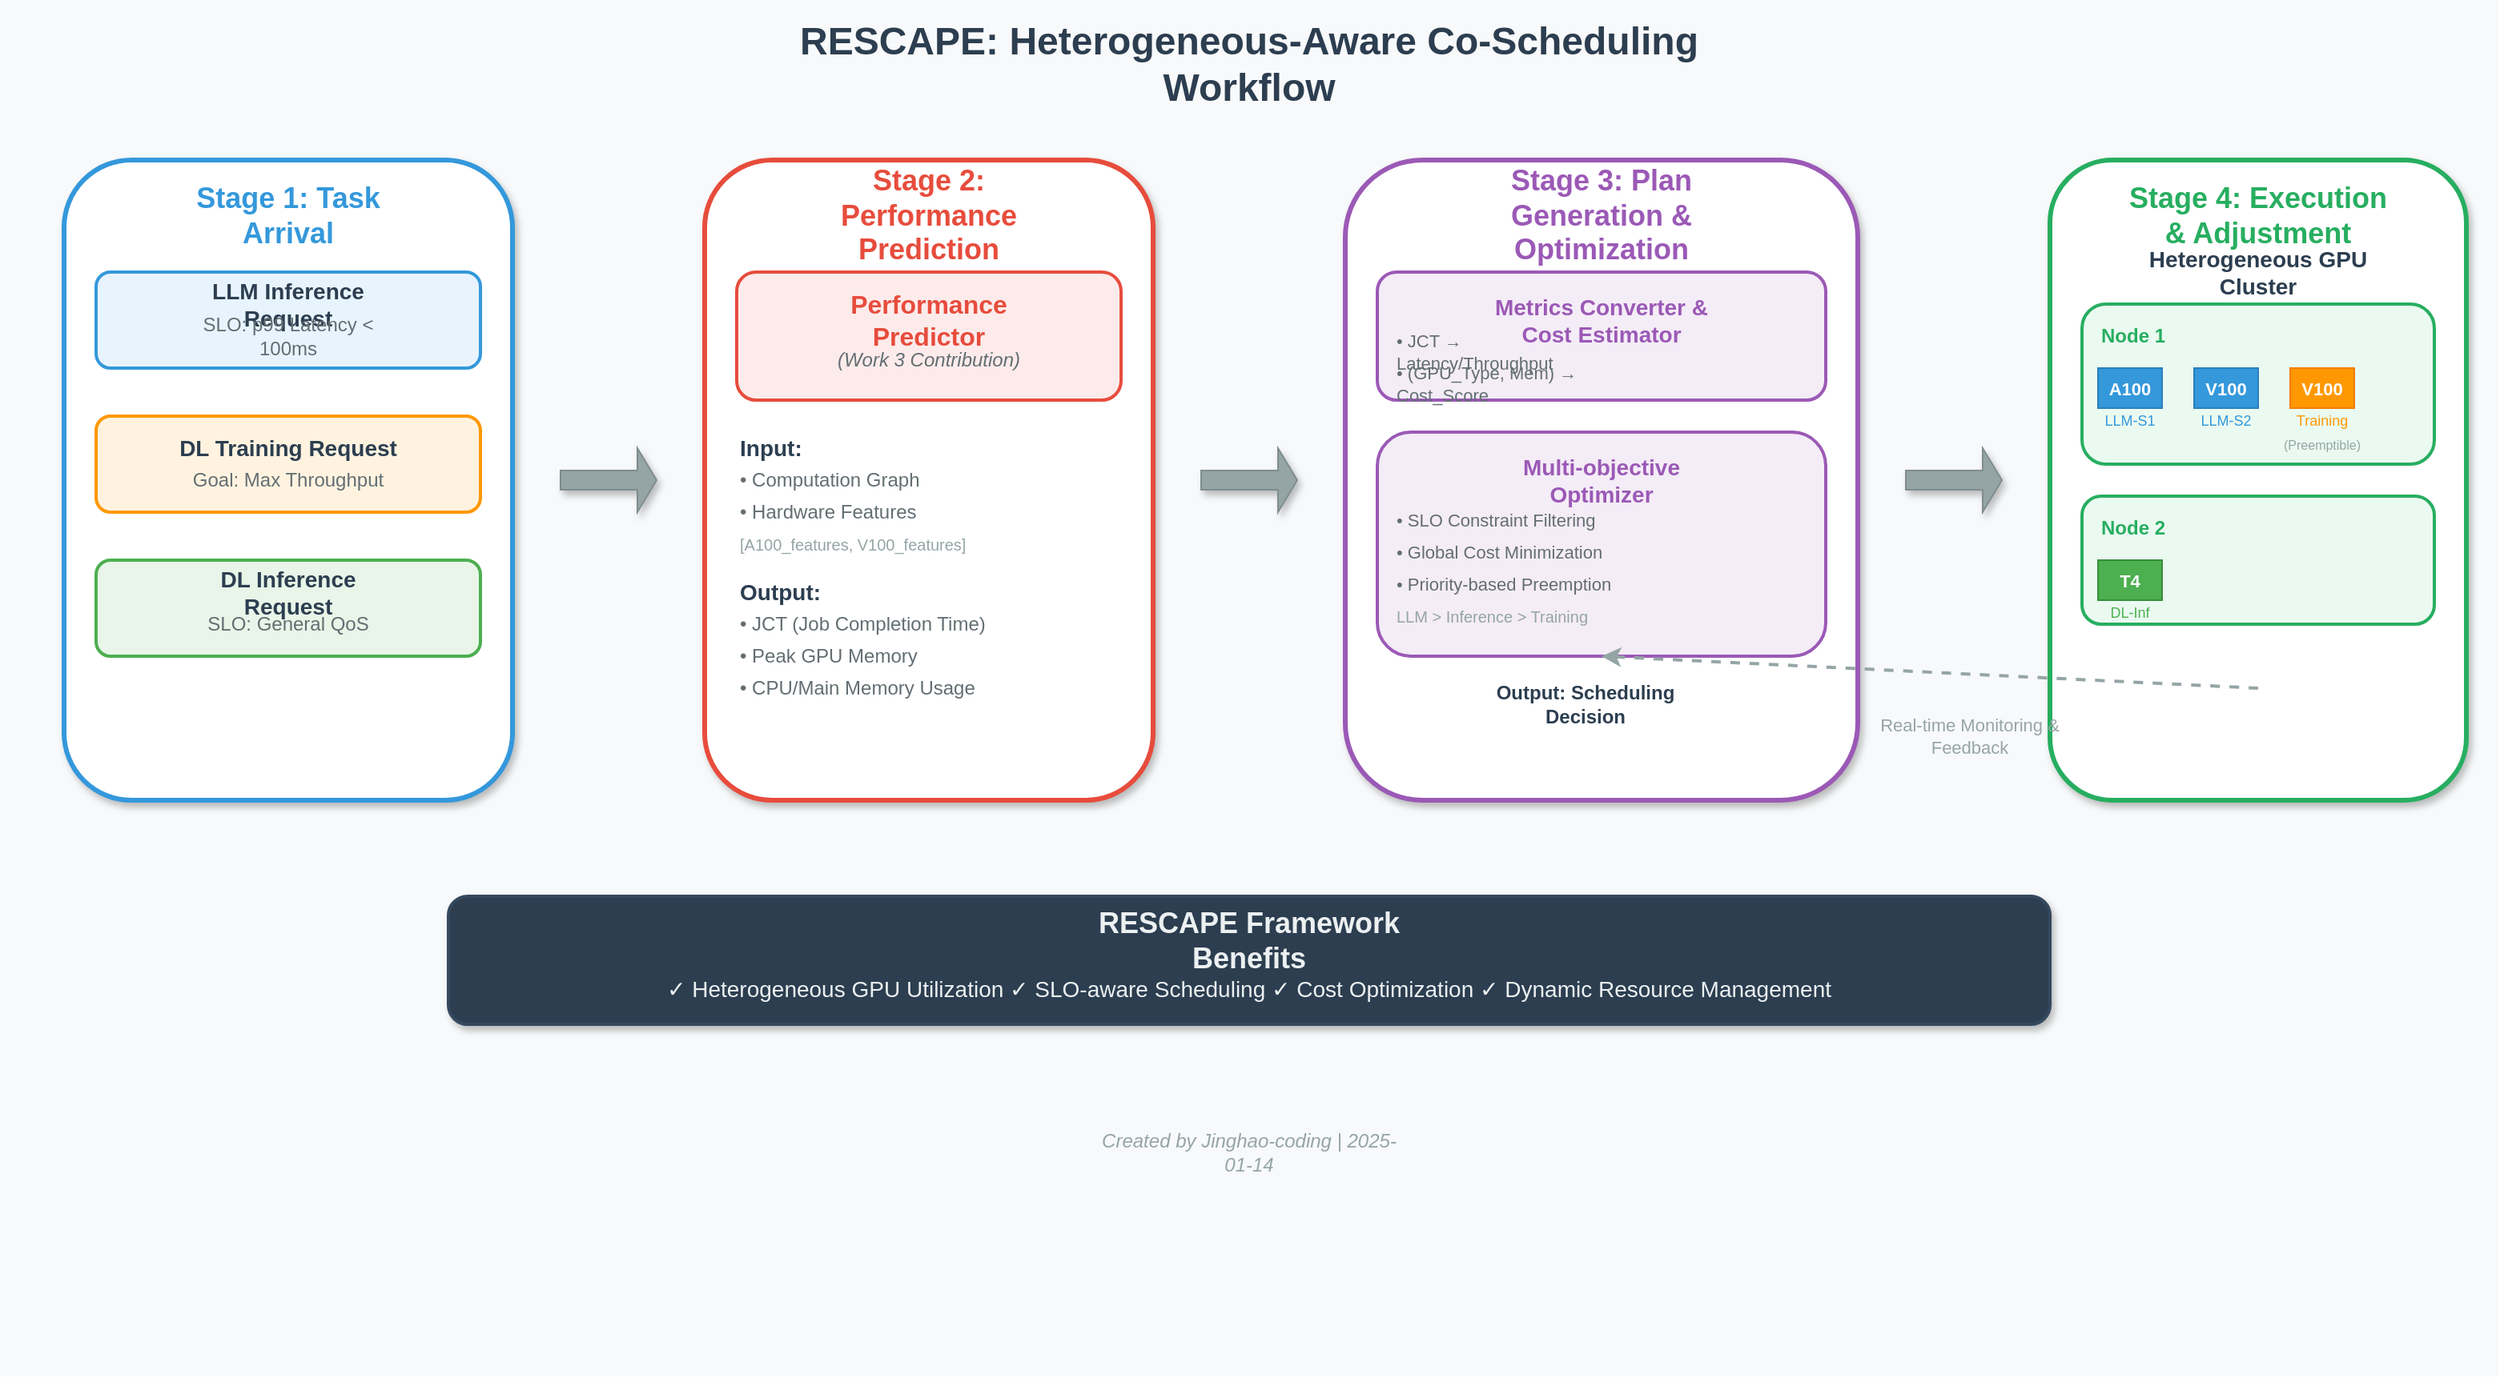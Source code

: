 <mxfile version="24.7.17">
  <diagram name="RESCAPE Workflow" id="workflow">
    <mxGraphModel dx="1600" dy="900" grid="1" gridSize="10" guides="1" tooltips="1" connect="1" arrows="1" fold="1" page="1" pageScale="1" pageWidth="1600" pageHeight="900" math="0" shadow="0">
      <root>
        <mxCell id="0" />
        <mxCell id="1" parent="0" />
        
        <!-- Background -->
        <mxCell id="bg" value="" style="rounded=0;whiteSpace=wrap;html=1;fillColor=#f8f9fa;strokeColor=none;" vertex="1" parent="1">
          <mxGeometry x="20" y="20" width="1560" height="860" as="geometry" />
        </mxCell>
        
        <!-- Title -->
        <mxCell id="title" value="RESCAPE: Heterogeneous-Aware Co-Scheduling Workflow" style="text;html=1;strokeColor=none;fillColor=none;align=center;verticalAlign=middle;whiteSpace=wrap;rounded=0;fontSize=24;fontStyle=1;fontColor=#2c3e50;" vertex="1" parent="1">
          <mxGeometry x="500" y="40" width="600" height="40" as="geometry" />
        </mxCell>
        
        <!-- Stage 1: Task Arrival -->
        <mxCell id="stage1_bg" value="" style="rounded=1;whiteSpace=wrap;html=1;fillColor=#ffffff;strokeColor=#3498db;strokeWidth=3;shadow=1;" vertex="1" parent="1">
          <mxGeometry x="60" y="120" width="280" height="400" as="geometry" />
        </mxCell>
        
        <mxCell id="stage1_title" value="Stage 1: Task Arrival" style="text;html=1;strokeColor=none;fillColor=none;align=center;verticalAlign=middle;whiteSpace=wrap;rounded=0;fontSize=18;fontStyle=1;fontColor=#3498db;" vertex="1" parent="1">
          <mxGeometry x="130" y="140" width="140" height="30" as="geometry" />
        </mxCell>
        
        <!-- LLM Request -->
        <mxCell id="llm_request" value="" style="rounded=1;whiteSpace=wrap;html=1;fillColor=#e8f4fd;strokeColor=#3498db;strokeWidth=2;" vertex="1" parent="1">
          <mxGeometry x="80" y="190" width="240" height="60" as="geometry" />
        </mxCell>
        <mxCell id="llm_label" value="LLM Inference Request" style="text;html=1;strokeColor=none;fillColor=none;align=center;verticalAlign=middle;whiteSpace=wrap;rounded=0;fontSize=14;fontStyle=1;fontColor=#2c3e50;" vertex="1" parent="1">
          <mxGeometry x="130" y="200" width="140" height="20" as="geometry" />
        </mxCell>
        <mxCell id="llm_slo" value="SLO: p99 Latency &lt; 100ms" style="text;html=1;strokeColor=none;fillColor=none;align=center;verticalAlign=middle;whiteSpace=wrap;rounded=0;fontSize=12;fontColor=#636e72;" vertex="1" parent="1">
          <mxGeometry x="130" y="220" width="140" height="20" as="geometry" />
        </mxCell>
        
        <!-- Training Request -->
        <mxCell id="training_request" value="" style="rounded=1;whiteSpace=wrap;html=1;fillColor=#fff3e0;strokeColor=#ff9800;strokeWidth=2;" vertex="1" parent="1">
          <mxGeometry x="80" y="280" width="240" height="60" as="geometry" />
        </mxCell>
        <mxCell id="training_label" value="DL Training Request" style="text;html=1;strokeColor=none;fillColor=none;align=center;verticalAlign=middle;whiteSpace=wrap;rounded=0;fontSize=14;fontStyle=1;fontColor=#2c3e50;" vertex="1" parent="1">
          <mxGeometry x="130" y="290" width="140" height="20" as="geometry" />
        </mxCell>
        <mxCell id="training_goal" value="Goal: Max Throughput" style="text;html=1;strokeColor=none;fillColor=none;align=center;verticalAlign=middle;whiteSpace=wrap;rounded=0;fontSize=12;fontColor=#636e72;" vertex="1" parent="1">
          <mxGeometry x="130" y="310" width="140" height="20" as="geometry" />
        </mxCell>
        
        <!-- DL Inference Request -->
        <mxCell id="inference_request" value="" style="rounded=1;whiteSpace=wrap;html=1;fillColor=#e8f5e8;strokeColor=#4caf50;strokeWidth=2;" vertex="1" parent="1">
          <mxGeometry x="80" y="370" width="240" height="60" as="geometry" />
        </mxCell>
        <mxCell id="inference_label" value="DL Inference Request" style="text;html=1;strokeColor=none;fillColor=none;align=center;verticalAlign=middle;whiteSpace=wrap;rounded=0;fontSize=14;fontStyle=1;fontColor=#2c3e50;" vertex="1" parent="1">
          <mxGeometry x="130" y="380" width="140" height="20" as="geometry" />
        </mxCell>
        <mxCell id="inference_slo" value="SLO: General QoS" style="text;html=1;strokeColor=none;fillColor=none;align=center;verticalAlign=middle;whiteSpace=wrap;rounded=0;fontSize=12;fontColor=#636e72;" vertex="1" parent="1">
          <mxGeometry x="130" y="400" width="140" height="20" as="geometry" />
        </mxCell>
        
        <!-- Arrow 1 -->
        <mxCell id="arrow1" value="" style="shape=singleArrow;whiteSpace=wrap;html=1;fillColor=#95a5a6;strokeColor=#7f8c8d;shadow=1;" vertex="1" parent="1">
          <mxGeometry x="370" y="300" width="60" height="40" as="geometry" />
        </mxCell>
        
        <!-- Stage 2: Performance Prediction -->
        <mxCell id="stage2_bg" value="" style="rounded=1;whiteSpace=wrap;html=1;fillColor=#ffffff;strokeColor=#e74c3c;strokeWidth=3;shadow=1;" vertex="1" parent="1">
          <mxGeometry x="460" y="120" width="280" height="400" as="geometry" />
        </mxCell>
        
        <mxCell id="stage2_title" value="Stage 2: Performance Prediction" style="text;html=1;strokeColor=none;fillColor=none;align=center;verticalAlign=middle;whiteSpace=wrap;rounded=0;fontSize=18;fontStyle=1;fontColor=#e74c3c;" vertex="1" parent="1">
          <mxGeometry x="520" y="140" width="160" height="30" as="geometry" />
        </mxCell>
        
        <!-- Predictor Module -->
        <mxCell id="predictor_bg" value="" style="rounded=1;whiteSpace=wrap;html=1;fillColor=#fdebeb;strokeColor=#e74c3c;strokeWidth=2;" vertex="1" parent="1">
          <mxGeometry x="480" y="190" width="240" height="80" as="geometry" />
        </mxCell>
        <mxCell id="predictor_label" value="Performance Predictor" style="text;html=1;strokeColor=none;fillColor=none;align=center;verticalAlign=middle;whiteSpace=wrap;rounded=0;fontSize=16;fontStyle=1;fontColor=#e74c3c;" vertex="1" parent="1">
          <mxGeometry x="550" y="210" width="100" height="20" as="geometry" />
        </mxCell>
        <mxCell id="predictor_note" value="(Work 3 Contribution)" style="text;html=1;strokeColor=none;fillColor=none;align=center;verticalAlign=middle;whiteSpace=wrap;rounded=0;fontSize=12;fontStyle=2;fontColor=#636e72;" vertex="1" parent="1">
          <mxGeometry x="540" y="235" width="120" height="20" as="geometry" />
        </mxCell>
        
        <!-- Input -->
        <mxCell id="input_title" value="Input:" style="text;html=1;strokeColor=none;fillColor=none;align=left;verticalAlign=middle;whiteSpace=wrap;rounded=0;fontSize=14;fontStyle=1;fontColor=#2c3e50;" vertex="1" parent="1">
          <mxGeometry x="480" y="290" width="50" height="20" as="geometry" />
        </mxCell>
        <mxCell id="input_graph" value="• Computation Graph" style="text;html=1;strokeColor=none;fillColor=none;align=left;verticalAlign=middle;whiteSpace=wrap;rounded=0;fontSize=12;fontColor=#636e72;" vertex="1" parent="1">
          <mxGeometry x="480" y="310" width="140" height="20" as="geometry" />
        </mxCell>
        <mxCell id="input_hardware" value="• Hardware Features" style="text;html=1;strokeColor=none;fillColor=none;align=left;verticalAlign=middle;whiteSpace=wrap;rounded=0;fontSize=12;fontColor=#636e72;" vertex="1" parent="1">
          <mxGeometry x="480" y="330" width="140" height="20" as="geometry" />
        </mxCell>
        <mxCell id="input_example" value="  [A100_features, V100_features]" style="text;html=1;strokeColor=none;fillColor=none;align=left;verticalAlign=middle;whiteSpace=wrap;rounded=0;fontSize=10;fontColor=#95a5a6;" vertex="1" parent="1">
          <mxGeometry x="480" y="350" width="180" height="20" as="geometry" />
        </mxCell>
        
        <!-- Output -->
        <mxCell id="output_title" value="Output:" style="text;html=1;strokeColor=none;fillColor=none;align=left;verticalAlign=middle;whiteSpace=wrap;rounded=0;fontSize=14;fontStyle=1;fontColor=#2c3e50;" vertex="1" parent="1">
          <mxGeometry x="480" y="380" width="60" height="20" as="geometry" />
        </mxCell>
        <mxCell id="output_jct" value="• JCT (Job Completion Time)" style="text;html=1;strokeColor=none;fillColor=none;align=left;verticalAlign=middle;whiteSpace=wrap;rounded=0;fontSize=12;fontColor=#636e72;" vertex="1" parent="1">
          <mxGeometry x="480" y="400" width="180" height="20" as="geometry" />
        </mxCell>
        <mxCell id="output_memory" value="• Peak GPU Memory" style="text;html=1;strokeColor=none;fillColor=none;align=left;verticalAlign=middle;whiteSpace=wrap;rounded=0;fontSize=12;fontColor=#636e72;" vertex="1" parent="1">
          <mxGeometry x="480" y="420" width="140" height="20" as="geometry" />
        </mxCell>
        <mxCell id="output_cpu" value="• CPU/Main Memory Usage" style="text;html=1;strokeColor=none;fillColor=none;align=left;verticalAlign=middle;whiteSpace=wrap;rounded=0;fontSize=12;fontColor=#636e72;" vertex="1" parent="1">
          <mxGeometry x="480" y="440" width="160" height="20" as="geometry" />
        </mxCell>
        
        <!-- Arrow 2 -->
        <mxCell id="arrow2" value="" style="shape=singleArrow;whiteSpace=wrap;html=1;fillColor=#95a5a6;strokeColor=#7f8c8d;shadow=1;" vertex="1" parent="1">
          <mxGeometry x="770" y="300" width="60" height="40" as="geometry" />
        </mxCell>
        
        <!-- Stage 3: Plan Generation & Optimization -->
        <mxCell id="stage3_bg" value="" style="rounded=1;whiteSpace=wrap;html=1;fillColor=#ffffff;strokeColor=#9b59b6;strokeWidth=3;shadow=1;" vertex="1" parent="1">
          <mxGeometry x="860" y="120" width="320" height="400" as="geometry" />
        </mxCell>
        
        <mxCell id="stage3_title" value="Stage 3: Plan Generation &amp; Optimization" style="text;html=1;strokeColor=none;fillColor=none;align=center;verticalAlign=middle;whiteSpace=wrap;rounded=0;fontSize=18;fontStyle=1;fontColor=#9b59b6;" vertex="1" parent="1">
          <mxGeometry x="920" y="140" width="200" height="30" as="geometry" />
        </mxCell>
        
        <!-- Upper Module -->
        <mxCell id="converter_bg" value="" style="rounded=1;whiteSpace=wrap;html=1;fillColor=#f4ecf7;strokeColor=#9b59b6;strokeWidth=2;" vertex="1" parent="1">
          <mxGeometry x="880" y="190" width="280" height="80" as="geometry" />
        </mxCell>
        <mxCell id="converter_label" value="Metrics Converter &amp; Cost Estimator" style="text;html=1;strokeColor=none;fillColor=none;align=center;verticalAlign=middle;whiteSpace=wrap;rounded=0;fontSize=14;fontStyle=1;fontColor=#9b59b6;" vertex="1" parent="1">
          <mxGeometry x="940" y="210" width="160" height="20" as="geometry" />
        </mxCell>
        <mxCell id="converter_func1" value="• JCT → Latency/Throughput" style="text;html=1;strokeColor=none;fillColor=none;align=left;verticalAlign=middle;whiteSpace=wrap;rounded=0;fontSize=11;fontColor=#636e72;" vertex="1" parent="1">
          <mxGeometry x="890" y="230" width="140" height="20" as="geometry" />
        </mxCell>
        <mxCell id="converter_func2" value="• (GPU_Type, Mem) → Cost_Score" style="text;html=1;strokeColor=none;fillColor=none;align=left;verticalAlign=middle;whiteSpace=wrap;rounded=0;fontSize=11;fontColor=#636e72;" vertex="1" parent="1">
          <mxGeometry x="890" y="250" width="160" height="20" as="geometry" />
        </mxCell>
        
        <!-- Lower Module -->
        <mxCell id="optimizer_bg" value="" style="rounded=1;whiteSpace=wrap;html=1;fillColor=#f4ecf7;strokeColor=#9b59b6;strokeWidth=2;" vertex="1" parent="1">
          <mxGeometry x="880" y="290" width="280" height="140" as="geometry" />
        </mxCell>
        <mxCell id="optimizer_label" value="Multi-objective Optimizer" style="text;html=1;strokeColor=none;fillColor=none;align=center;verticalAlign=middle;whiteSpace=wrap;rounded=0;fontSize=14;fontStyle=1;fontColor=#9b59b6;" vertex="1" parent="1">
          <mxGeometry x="970" y="310" width="100" height="20" as="geometry" />
        </mxCell>
        <mxCell id="optimizer_alg1" value="• SLO Constraint Filtering" style="text;html=1;strokeColor=none;fillColor=none;align=left;verticalAlign=middle;whiteSpace=wrap;rounded=0;fontSize=11;fontColor=#636e72;" vertex="1" parent="1">
          <mxGeometry x="890" y="335" width="140" height="20" as="geometry" />
        </mxCell>
        <mxCell id="optimizer_alg2" value="• Global Cost Minimization" style="text;html=1;strokeColor=none;fillColor=none;align=left;verticalAlign=middle;whiteSpace=wrap;rounded=0;fontSize=11;fontColor=#636e72;" vertex="1" parent="1">
          <mxGeometry x="890" y="355" width="140" height="20" as="geometry" />
        </mxCell>
        <mxCell id="optimizer_alg3" value="• Priority-based Preemption" style="text;html=1;strokeColor=none;fillColor=none;align=left;verticalAlign=middle;whiteSpace=wrap;rounded=0;fontSize=11;fontColor=#636e72;" vertex="1" parent="1">
          <mxGeometry x="890" y="375" width="140" height="20" as="geometry" />
        </mxCell>
        <mxCell id="optimizer_priority" value="  LLM &gt; Inference &gt; Training" style="text;html=1;strokeColor=none;fillColor=none;align=left;verticalAlign=middle;whiteSpace=wrap;rounded=0;fontSize=10;fontColor=#95a5a6;" vertex="1" parent="1">
          <mxGeometry x="890" y="395" width="140" height="20" as="geometry" />
        </mxCell>
        
        <mxCell id="optimizer_output" value="Output: Scheduling Decision" style="text;html=1;strokeColor=none;fillColor=none;align=center;verticalAlign=middle;whiteSpace=wrap;rounded=0;fontSize=12;fontStyle=1;fontColor=#2c3e50;" vertex="1" parent="1">
          <mxGeometry x="940" y="450" width="140" height="20" as="geometry" />
        </mxCell>
        
        <!-- Arrow 3 -->
        <mxCell id="arrow3" value="" style="shape=singleArrow;whiteSpace=wrap;html=1;fillColor=#95a5a6;strokeColor=#7f8c8d;shadow=1;" vertex="1" parent="1">
          <mxGeometry x="1210" y="300" width="60" height="40" as="geometry" />
        </mxCell>
        
        <!-- Stage 4: Execution & Adjustment -->
        <mxCell id="stage4_bg" value="" style="rounded=1;whiteSpace=wrap;html=1;fillColor=#ffffff;strokeColor=#27ae60;strokeWidth=3;shadow=1;" vertex="1" parent="1">
          <mxGeometry x="1300" y="120" width="260" height="400" as="geometry" />
        </mxCell>
        
        <mxCell id="stage4_title" value="Stage 4: Execution &amp; Adjustment" style="text;html=1;strokeColor=none;fillColor=none;align=center;verticalAlign=middle;whiteSpace=wrap;rounded=0;fontSize=18;fontStyle=1;fontColor=#27ae60;" vertex="1" parent="1">
          <mxGeometry x="1340" y="140" width="180" height="30" as="geometry" />
        </mxCell>
        
        <!-- GPU Cluster -->
        <mxCell id="cluster_title" value="Heterogeneous GPU Cluster" style="text;html=1;strokeColor=none;fillColor=none;align=center;verticalAlign=middle;whiteSpace=wrap;rounded=0;fontSize=14;fontStyle=1;fontColor=#2c3e50;" vertex="1" parent="1">
          <mxGeometry x="1350" y="180" width="160" height="20" as="geometry" />
        </mxCell>
        
        <!-- Node 1 -->
        <mxCell id="node1_bg" value="" style="rounded=1;whiteSpace=wrap;html=1;fillColor=#eafaf1;strokeColor=#27ae60;strokeWidth=2;" vertex="1" parent="1">
          <mxGeometry x="1320" y="210" width="220" height="100" as="geometry" />
        </mxCell>
        <mxCell id="node1_title" value="Node 1" style="text;html=1;strokeColor=none;fillColor=none;align=left;verticalAlign=middle;whiteSpace=wrap;rounded=0;fontSize=12;fontStyle=1;fontColor=#27ae60;" vertex="1" parent="1">
          <mxGeometry x="1330" y="220" width="50" height="20" as="geometry" />
        </mxCell>
        
        <mxCell id="a100_gpu" value="A100" style="rounded=0;whiteSpace=wrap;html=1;fillColor=#3498db;strokeColor=#2980b9;fontSize=11;fontStyle=1;fontColor=#ffffff;" vertex="1" parent="1">
          <mxGeometry x="1330" y="250" width="40" height="25" as="geometry" />
        </mxCell>
        <mxCell id="llm_stage1" value="LLM-S1" style="text;html=1;strokeColor=none;fillColor=none;align=center;verticalAlign=middle;whiteSpace=wrap;rounded=0;fontSize=9;fontColor=#3498db;" vertex="1" parent="1">
          <mxGeometry x="1330" y="275" width="40" height="15" as="geometry" />
        </mxCell>
        
        <mxCell id="v100_gpu1" value="V100" style="rounded=0;whiteSpace=wrap;html=1;fillColor=#3498db;strokeColor=#2980b9;fontSize=11;fontStyle=1;fontColor=#ffffff;" vertex="1" parent="1">
          <mxGeometry x="1390" y="250" width="40" height="25" as="geometry" />
        </mxCell>
        <mxCell id="llm_stage2" value="LLM-S2" style="text;html=1;strokeColor=none;fillColor=none;align=center;verticalAlign=middle;whiteSpace=wrap;rounded=0;fontSize=9;fontColor=#3498db;" vertex="1" parent="1">
          <mxGeometry x="1390" y="275" width="40" height="15" as="geometry" />
        </mxCell>
        
        <mxCell id="v100_gpu2" value="V100" style="rounded=0;whiteSpace=wrap;html=1;fillColor=#ff9800;strokeColor=#f57c00;fontSize=11;fontStyle=1;fontColor=#ffffff;" vertex="1" parent="1">
          <mxGeometry x="1450" y="250" width="40" height="25" as="geometry" />
        </mxCell>
        <mxCell id="training_task" value="Training" style="text;html=1;strokeColor=none;fillColor=none;align=center;verticalAlign=middle;whiteSpace=wrap;rounded=0;fontSize=9;fontColor=#ff9800;" vertex="1" parent="1">
          <mxGeometry x="1450" y="275" width="40" height="15" as="geometry" />
        </mxCell>
        <mxCell id="preemptible" value="(Preemptible)" style="text;html=1;strokeColor=none;fillColor=none;align=center;verticalAlign=middle;whiteSpace=wrap;rounded=0;fontSize=8;fontColor=#95a5a6;" vertex="1" parent="1">
          <mxGeometry x="1450" y="290" width="40" height="15" as="geometry" />
        </mxCell>
        
        <!-- Node 2 -->
        <mxCell id="node2_bg" value="" style="rounded=1;whiteSpace=wrap;html=1;fillColor=#eafaf1;strokeColor=#27ae60;strokeWidth=2;" vertex="1" parent="1">
          <mxGeometry x="1320" y="330" width="220" height="80" as="geometry" />
        </mxCell>
        <mxCell id="node2_title" value="Node 2" style="text;html=1;strokeColor=none;fillColor=none;align=left;verticalAlign=middle;whiteSpace=wrap;rounded=0;fontSize=12;fontStyle=1;fontColor=#27ae60;" vertex="1" parent="1">
          <mxGeometry x="1330" y="340" width="50" height="20" as="geometry" />
        </mxCell>
        
        <mxCell id="t4_gpu" value="T4" style="rounded=0;whiteSpace=wrap;html=1;fillColor=#4caf50;strokeColor=#388e3c;fontSize=11;fontStyle=1;fontColor=#ffffff;" vertex="1" parent="1">
          <mxGeometry x="1330" y="370" width="40" height="25" as="geometry" />
        </mxCell>
        <mxCell id="dl_inference" value="DL-Inf" style="text;html=1;strokeColor=none;fillColor=none;align=center;verticalAlign=middle;whiteSpace=wrap;rounded=0;fontSize=9;fontColor=#4caf50;" vertex="1" parent="1">
          <mxGeometry x="1330" y="395" width="40" height="15" as="geometry" />
        </mxCell>
        
        <!-- Feedback Loop -->
        <mxCell id="feedback_arrow" value="" style="endArrow=classic;html=1;rounded=1;strokeWidth=2;strokeColor=#95a5a6;dashed=1;curved=1;" edge="1" parent="1">
          <mxGeometry width="50" height="50" relative="1" as="geometry">
            <mxPoint x="1430" y="450" as="sourcePoint" />
            <mxPoint x="1020" y="430" as="targetPoint" />
          </mxGeometry>
        </mxCell>
        <mxCell id="feedback_label" value="Real-time Monitoring &amp; Feedback" style="text;html=1;strokeColor=none;fillColor=none;align=center;verticalAlign=middle;whiteSpace=wrap;rounded=0;fontSize=11;fontColor=#95a5a6;" vertex="1" parent="1">
          <mxGeometry x="1170" y="470" width="160" height="20" as="geometry" />
        </mxCell>
        
        <!-- Bottom Summary -->
        <mxCell id="summary_bg" value="" style="rounded=1;whiteSpace=wrap;html=1;fillColor=#2c3e50;strokeColor=#34495e;strokeWidth=2;shadow=1;" vertex="1" parent="1">
          <mxGeometry x="300" y="580" width="1000" height="80" as="geometry" />
        </mxCell>
        <mxCell id="summary_title" value="RESCAPE Framework Benefits" style="text;html=1;strokeColor=none;fillColor=none;align=center;verticalAlign=middle;whiteSpace=wrap;rounded=0;fontSize=18;fontStyle=1;fontColor=#ecf0f1;" vertex="1" parent="1">
          <mxGeometry x="700" y="595" width="200" height="25" as="geometry" />
        </mxCell>
        <mxCell id="summary_text" value="✓ Heterogeneous GPU Utilization  ✓ SLO-aware Scheduling  ✓ Cost Optimization  ✓ Dynamic Resource Management" style="text;html=1;strokeColor=none;fillColor=none;align=center;verticalAlign=middle;whiteSpace=wrap;rounded=0;fontSize=14;fontColor=#ecf0f1;" vertex="1" parent="1">
          <mxGeometry x="320" y="625" width="960" height="25" as="geometry" />
        </mxCell>
        
        <!-- Footer -->
        <mxCell id="footer" value="Created by Jinghao-coding | 2025-01-14" style="text;html=1;strokeColor=none;fillColor=none;align=center;verticalAlign=middle;whiteSpace=wrap;rounded=0;fontSize=12;fontColor=#95a5a6;fontStyle=2;" vertex="1" parent="1">
          <mxGeometry x="700" y="730" width="200" height="20" as="geometry" />
        </mxCell>
        
      </root>
    </mxGraphModel>
  </diagram>
</mxfile>